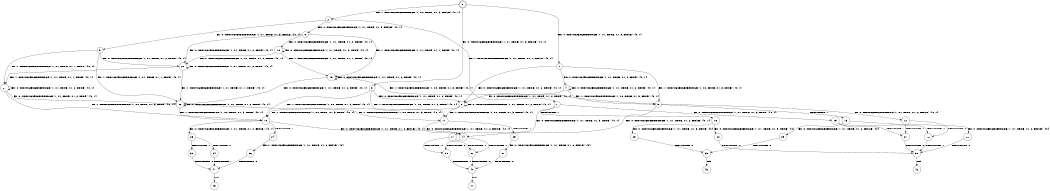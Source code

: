 digraph BCG {
size = "7, 10.5";
center = TRUE;
node [shape = circle];
0 [peripheries = 2];
0 -> 1 [label = "EX !0 !ATOMIC_EXCH_BRANCH (1, +1, TRUE, +1, 3, FALSE) !{0, 1}"];
0 -> 2 [label = "EX !1 !ATOMIC_EXCH_BRANCH (1, +0, TRUE, +1, 3, FALSE) !{0, 1}"];
0 -> 3 [label = "EX !0 !ATOMIC_EXCH_BRANCH (1, +1, TRUE, +1, 3, FALSE) !{0, 1}"];
1 -> 4 [label = "EX !0 !ATOMIC_EXCH_BRANCH (1, +1, TRUE, +1, 2, TRUE) !{0, 1}"];
1 -> 5 [label = "EX !1 !ATOMIC_EXCH_BRANCH (1, +0, TRUE, +1, 3, TRUE) !{0, 1}"];
1 -> 6 [label = "EX !0 !ATOMIC_EXCH_BRANCH (1, +1, TRUE, +1, 2, TRUE) !{0, 1}"];
2 -> 7 [label = "EX !1 !ATOMIC_EXCH_BRANCH (1, +1, TRUE, +1, 1, FALSE) !{0, 1}"];
2 -> 8 [label = "EX !0 !ATOMIC_EXCH_BRANCH (1, +1, TRUE, +1, 3, FALSE) !{0, 1}"];
2 -> 9 [label = "EX !0 !ATOMIC_EXCH_BRANCH (1, +1, TRUE, +1, 3, FALSE) !{0, 1}"];
3 -> 10 [label = "EX !1 !ATOMIC_EXCH_BRANCH (1, +0, TRUE, +1, 3, TRUE) !{0, 1}"];
3 -> 6 [label = "EX !0 !ATOMIC_EXCH_BRANCH (1, +1, TRUE, +1, 2, TRUE) !{0, 1}"];
3 -> 11 [label = "EX !1 !ATOMIC_EXCH_BRANCH (1, +0, TRUE, +1, 3, TRUE) !{0, 1}"];
4 -> 4 [label = "EX !0 !ATOMIC_EXCH_BRANCH (1, +1, TRUE, +1, 2, TRUE) !{0, 1}"];
4 -> 5 [label = "EX !1 !ATOMIC_EXCH_BRANCH (1, +0, TRUE, +1, 3, TRUE) !{0, 1}"];
4 -> 6 [label = "EX !0 !ATOMIC_EXCH_BRANCH (1, +1, TRUE, +1, 2, TRUE) !{0, 1}"];
5 -> 12 [label = "EX !0 !ATOMIC_EXCH_BRANCH (1, +1, TRUE, +1, 2, FALSE) !{0, 1}"];
5 -> 13 [label = "TERMINATE !1"];
5 -> 14 [label = "EX !0 !ATOMIC_EXCH_BRANCH (1, +1, TRUE, +1, 2, FALSE) !{0, 1}"];
6 -> 10 [label = "EX !1 !ATOMIC_EXCH_BRANCH (1, +0, TRUE, +1, 3, TRUE) !{0, 1}"];
6 -> 6 [label = "EX !0 !ATOMIC_EXCH_BRANCH (1, +1, TRUE, +1, 2, TRUE) !{0, 1}"];
6 -> 11 [label = "EX !1 !ATOMIC_EXCH_BRANCH (1, +0, TRUE, +1, 3, TRUE) !{0, 1}"];
7 -> 15 [label = "EX !0 !ATOMIC_EXCH_BRANCH (1, +1, TRUE, +1, 3, TRUE) !{0, 1}"];
7 -> 16 [label = "TERMINATE !1"];
7 -> 17 [label = "EX !0 !ATOMIC_EXCH_BRANCH (1, +1, TRUE, +1, 3, TRUE) !{0, 1}"];
8 -> 18 [label = "EX !0 !ATOMIC_EXCH_BRANCH (1, +1, TRUE, +1, 2, TRUE) !{0, 1}"];
8 -> 19 [label = "EX !1 !ATOMIC_EXCH_BRANCH (1, +1, TRUE, +1, 1, TRUE) !{0, 1}"];
8 -> 20 [label = "EX !0 !ATOMIC_EXCH_BRANCH (1, +1, TRUE, +1, 2, TRUE) !{0, 1}"];
9 -> 21 [label = "EX !1 !ATOMIC_EXCH_BRANCH (1, +1, TRUE, +1, 1, TRUE) !{0, 1}"];
9 -> 20 [label = "EX !0 !ATOMIC_EXCH_BRANCH (1, +1, TRUE, +1, 2, TRUE) !{0, 1}"];
9 -> 22 [label = "EX !1 !ATOMIC_EXCH_BRANCH (1, +1, TRUE, +1, 1, TRUE) !{0, 1}"];
10 -> 23 [label = "EX !0 !ATOMIC_EXCH_BRANCH (1, +1, TRUE, +1, 2, FALSE) !{0, 1}"];
10 -> 24 [label = "TERMINATE !1"];
10 -> 14 [label = "EX !0 !ATOMIC_EXCH_BRANCH (1, +1, TRUE, +1, 2, FALSE) !{0, 1}"];
11 -> 14 [label = "EX !0 !ATOMIC_EXCH_BRANCH (1, +1, TRUE, +1, 2, FALSE) !{0, 1}"];
11 -> 25 [label = "TERMINATE !1"];
12 -> 26 [label = "TERMINATE !0"];
12 -> 27 [label = "TERMINATE !1"];
13 -> 28 [label = "EX !0 !ATOMIC_EXCH_BRANCH (1, +1, TRUE, +1, 2, FALSE) !{0}"];
13 -> 29 [label = "EX !0 !ATOMIC_EXCH_BRANCH (1, +1, TRUE, +1, 2, FALSE) !{0}"];
14 -> 30 [label = "TERMINATE !0"];
14 -> 31 [label = "TERMINATE !1"];
15 -> 26 [label = "TERMINATE !0"];
15 -> 27 [label = "TERMINATE !1"];
16 -> 32 [label = "EX !0 !ATOMIC_EXCH_BRANCH (1, +1, TRUE, +1, 3, TRUE) !{0}"];
16 -> 33 [label = "EX !0 !ATOMIC_EXCH_BRANCH (1, +1, TRUE, +1, 3, TRUE) !{0}"];
17 -> 30 [label = "TERMINATE !0"];
17 -> 31 [label = "TERMINATE !1"];
18 -> 18 [label = "EX !0 !ATOMIC_EXCH_BRANCH (1, +1, TRUE, +1, 2, TRUE) !{0, 1}"];
18 -> 19 [label = "EX !1 !ATOMIC_EXCH_BRANCH (1, +1, TRUE, +1, 1, TRUE) !{0, 1}"];
18 -> 20 [label = "EX !0 !ATOMIC_EXCH_BRANCH (1, +1, TRUE, +1, 2, TRUE) !{0, 1}"];
19 -> 19 [label = "EX !0 !ATOMIC_EXCH_BRANCH (1, +1, TRUE, +1, 2, TRUE) !{0, 1}"];
19 -> 5 [label = "EX !1 !ATOMIC_EXCH_BRANCH (1, +0, TRUE, +1, 3, TRUE) !{0, 1}"];
19 -> 22 [label = "EX !0 !ATOMIC_EXCH_BRANCH (1, +1, TRUE, +1, 2, TRUE) !{0, 1}"];
20 -> 21 [label = "EX !1 !ATOMIC_EXCH_BRANCH (1, +1, TRUE, +1, 1, TRUE) !{0, 1}"];
20 -> 20 [label = "EX !0 !ATOMIC_EXCH_BRANCH (1, +1, TRUE, +1, 2, TRUE) !{0, 1}"];
20 -> 22 [label = "EX !1 !ATOMIC_EXCH_BRANCH (1, +1, TRUE, +1, 1, TRUE) !{0, 1}"];
21 -> 21 [label = "EX !0 !ATOMIC_EXCH_BRANCH (1, +1, TRUE, +1, 2, TRUE) !{0, 1}"];
21 -> 10 [label = "EX !1 !ATOMIC_EXCH_BRANCH (1, +0, TRUE, +1, 3, TRUE) !{0, 1}"];
21 -> 22 [label = "EX !0 !ATOMIC_EXCH_BRANCH (1, +1, TRUE, +1, 2, TRUE) !{0, 1}"];
22 -> 10 [label = "EX !1 !ATOMIC_EXCH_BRANCH (1, +0, TRUE, +1, 3, TRUE) !{0, 1}"];
22 -> 22 [label = "EX !0 !ATOMIC_EXCH_BRANCH (1, +1, TRUE, +1, 2, TRUE) !{0, 1}"];
22 -> 11 [label = "EX !1 !ATOMIC_EXCH_BRANCH (1, +0, TRUE, +1, 3, TRUE) !{0, 1}"];
23 -> 34 [label = "TERMINATE !0"];
23 -> 35 [label = "TERMINATE !1"];
24 -> 36 [label = "EX !0 !ATOMIC_EXCH_BRANCH (1, +1, TRUE, +1, 2, FALSE) !{0}"];
25 -> 37 [label = "EX !0 !ATOMIC_EXCH_BRANCH (1, +1, TRUE, +1, 2, FALSE) !{0}"];
26 -> 38 [label = "TERMINATE !1"];
27 -> 38 [label = "TERMINATE !0"];
28 -> 38 [label = "TERMINATE !0"];
29 -> 39 [label = "TERMINATE !0"];
30 -> 40 [label = "TERMINATE !1"];
31 -> 40 [label = "TERMINATE !0"];
32 -> 38 [label = "TERMINATE !0"];
33 -> 39 [label = "TERMINATE !0"];
34 -> 41 [label = "TERMINATE !1"];
35 -> 41 [label = "TERMINATE !0"];
36 -> 41 [label = "TERMINATE !0"];
37 -> 40 [label = "TERMINATE !0"];
38 -> 42 [label = "exit"];
39 -> 43 [label = "exit"];
40 -> 44 [label = "exit"];
41 -> 45 [label = "exit"];
}
